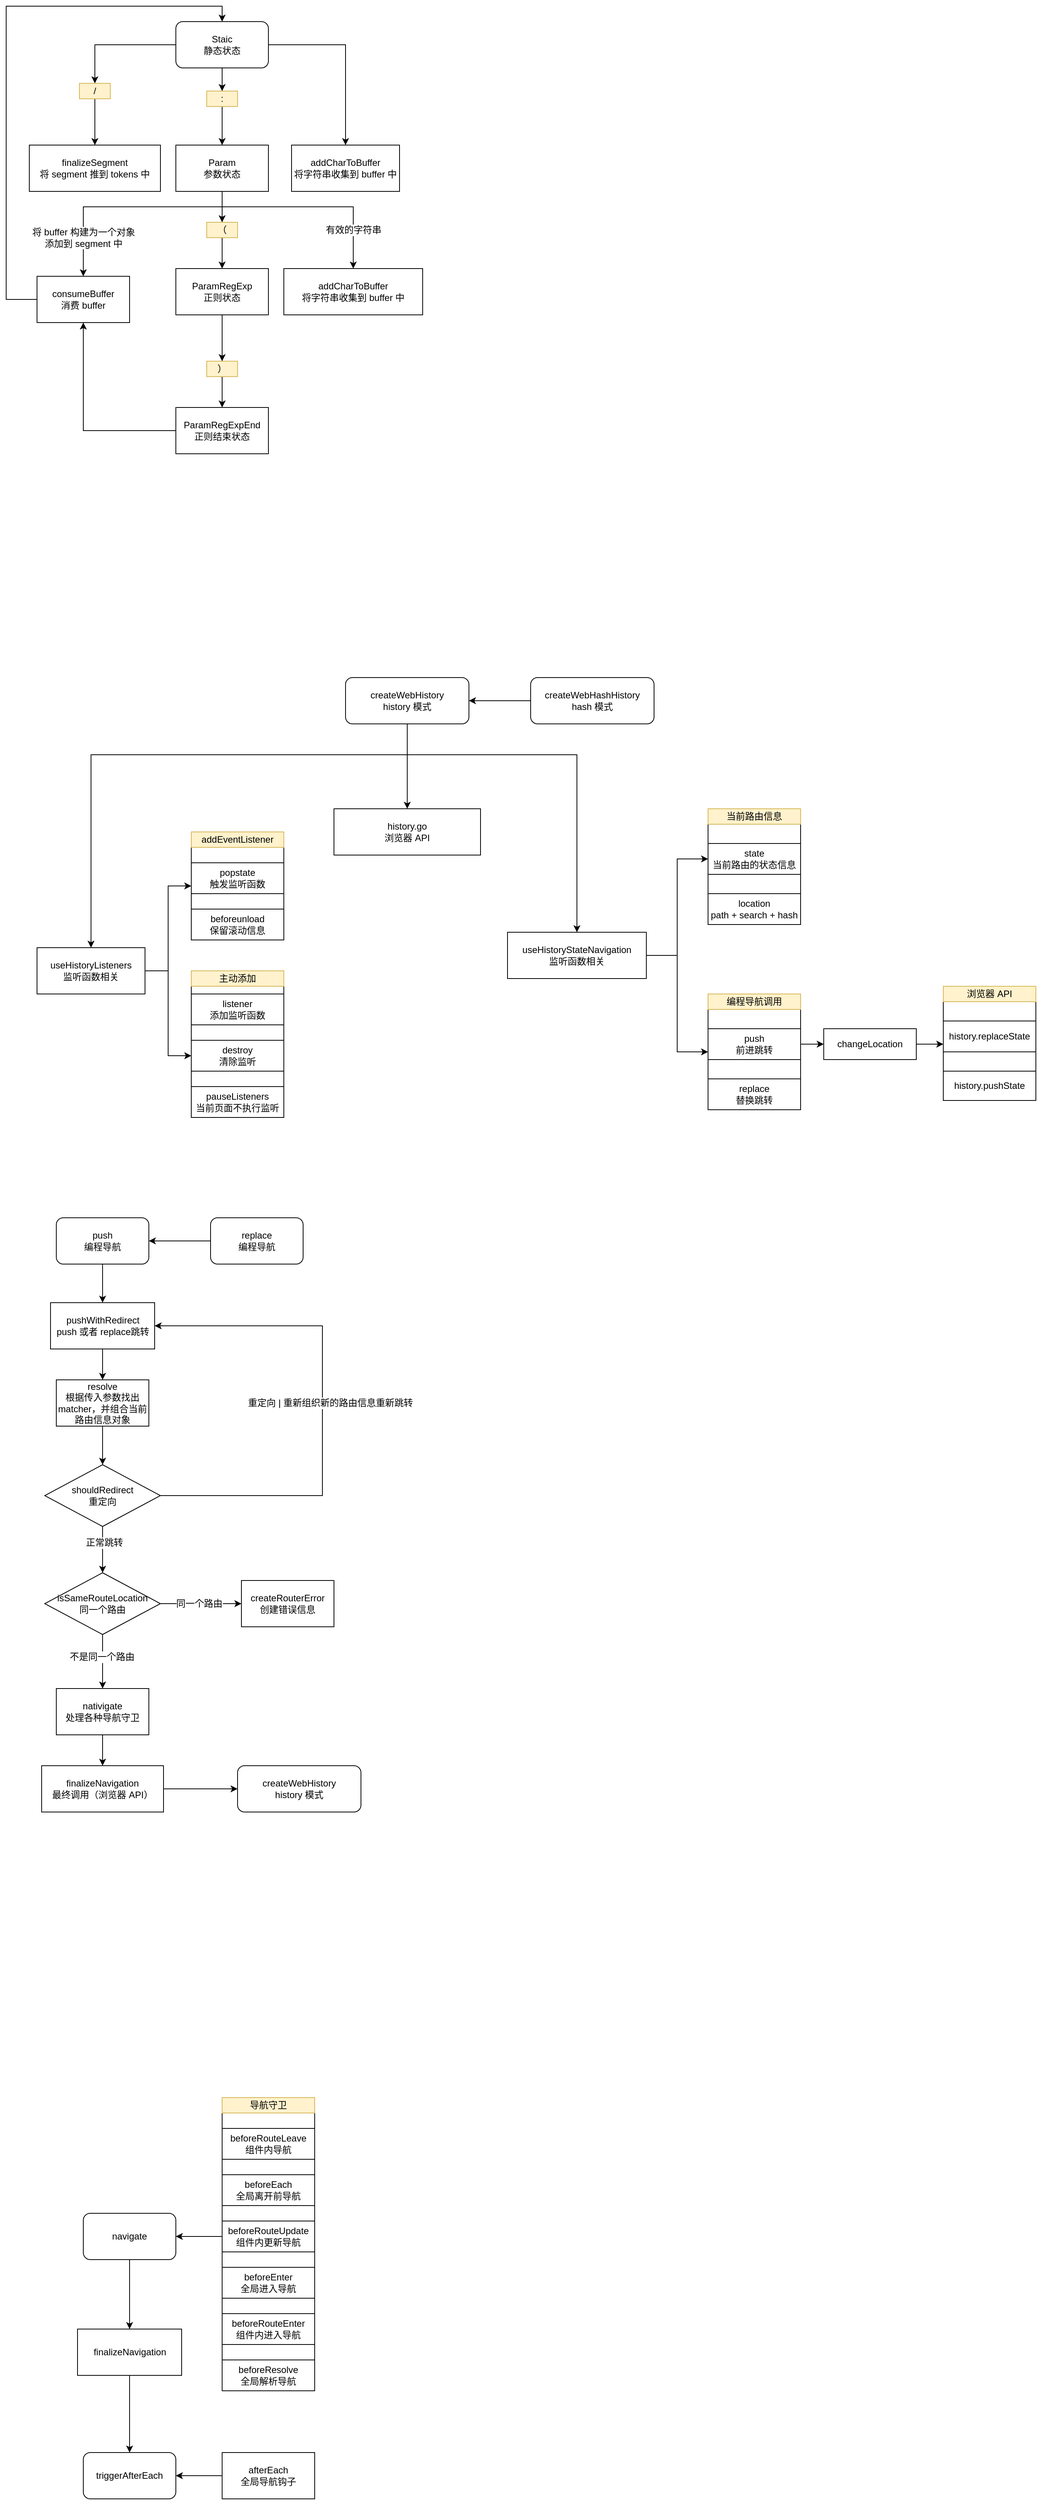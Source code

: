 <mxfile version="12.2.4" pages="1"><diagram id="DKKe8HISkPIWoMFCMu3z" name="Page-1"><mxGraphModel dx="967" dy="812" grid="1" gridSize="10" guides="1" tooltips="1" connect="1" arrows="1" fold="1" page="1" pageScale="1" pageWidth="827" pageHeight="1169" math="0" shadow="0"><root><mxCell id="0"/><mxCell id="1" parent="0"/><mxCell id="4" style="edgeStyle=orthogonalEdgeStyle;rounded=0;orthogonalLoop=1;jettySize=auto;html=1;" parent="1" source="6" target="3" edge="1"><mxGeometry relative="1" as="geometry"/></mxCell><mxCell id="10" style="edgeStyle=orthogonalEdgeStyle;rounded=0;orthogonalLoop=1;jettySize=auto;html=1;" parent="1" source="11" target="9" edge="1"><mxGeometry relative="1" as="geometry"/></mxCell><mxCell id="14" style="edgeStyle=orthogonalEdgeStyle;rounded=0;orthogonalLoop=1;jettySize=auto;html=1;" parent="1" source="2" target="13" edge="1"><mxGeometry relative="1" as="geometry"/></mxCell><mxCell id="2" value="Staic&lt;br&gt;静态状态" style="rounded=1;whiteSpace=wrap;html=1;" parent="1" vertex="1"><mxGeometry x="240" y="190" width="120" height="60" as="geometry"/></mxCell><mxCell id="3" value="finalizeSegment&lt;br&gt;将 segment 推到 tokens 中" style="rounded=0;whiteSpace=wrap;html=1;" parent="1" vertex="1"><mxGeometry x="50" y="350" width="170" height="60" as="geometry"/></mxCell><mxCell id="6" value="/" style="text;html=1;strokeColor=#d6b656;fillColor=#fff2cc;align=center;verticalAlign=middle;whiteSpace=wrap;rounded=0;" parent="1" vertex="1"><mxGeometry x="115" y="270" width="40" height="20" as="geometry"/></mxCell><mxCell id="8" style="edgeStyle=orthogonalEdgeStyle;rounded=0;orthogonalLoop=1;jettySize=auto;html=1;" parent="1" source="2" target="6" edge="1"><mxGeometry relative="1" as="geometry"><mxPoint x="240" y="220" as="sourcePoint"/><mxPoint x="135" y="350" as="targetPoint"/></mxGeometry></mxCell><mxCell id="16" style="edgeStyle=orthogonalEdgeStyle;rounded=0;orthogonalLoop=1;jettySize=auto;html=1;entryX=0.5;entryY=0;entryDx=0;entryDy=0;" parent="1" source="17" target="15" edge="1"><mxGeometry relative="1" as="geometry"/></mxCell><mxCell id="21" style="edgeStyle=orthogonalEdgeStyle;rounded=0;orthogonalLoop=1;jettySize=auto;html=1;entryX=0.5;entryY=0;entryDx=0;entryDy=0;" parent="1" source="9" target="20" edge="1"><mxGeometry relative="1" as="geometry"><Array as="points"><mxPoint x="300" y="430"/><mxPoint x="470" y="430"/></Array></mxGeometry></mxCell><mxCell id="22" value="有效的字符串" style="text;html=1;resizable=0;points=[];align=center;verticalAlign=middle;labelBackgroundColor=#ffffff;" parent="21" vertex="1" connectable="0"><mxGeometry x="0.56" y="2" relative="1" as="geometry"><mxPoint x="-2" y="9" as="offset"/></mxGeometry></mxCell><mxCell id="24" style="edgeStyle=orthogonalEdgeStyle;rounded=0;orthogonalLoop=1;jettySize=auto;html=1;entryX=0.5;entryY=0;entryDx=0;entryDy=0;" parent="1" source="9" target="23" edge="1"><mxGeometry relative="1" as="geometry"><Array as="points"><mxPoint x="300" y="430"/><mxPoint x="120" y="430"/></Array></mxGeometry></mxCell><mxCell id="26" value="将 buffer 构建为一个对象&lt;br&gt;添加到 segment 中" style="text;html=1;resizable=0;points=[];align=center;verticalAlign=middle;labelBackgroundColor=#ffffff;" parent="24" vertex="1" connectable="0"><mxGeometry x="0.572" y="-3" relative="1" as="geometry"><mxPoint x="3" y="12" as="offset"/></mxGeometry></mxCell><mxCell id="9" value="Param&lt;br&gt;参数状态" style="rounded=0;whiteSpace=wrap;html=1;" parent="1" vertex="1"><mxGeometry x="240" y="350" width="120" height="60" as="geometry"/></mxCell><mxCell id="11" value=":" style="text;html=1;strokeColor=#d6b656;fillColor=#fff2cc;align=center;verticalAlign=middle;whiteSpace=wrap;rounded=0;" parent="1" vertex="1"><mxGeometry x="280" y="280" width="40" height="20" as="geometry"/></mxCell><mxCell id="12" style="edgeStyle=orthogonalEdgeStyle;rounded=0;orthogonalLoop=1;jettySize=auto;html=1;" parent="1" source="2" target="11" edge="1"><mxGeometry relative="1" as="geometry"><mxPoint x="300" y="250" as="sourcePoint"/><mxPoint x="300" y="350" as="targetPoint"/></mxGeometry></mxCell><mxCell id="13" value="addCharToBuffer&lt;br&gt;将字符串收集到 buffer 中" style="rounded=0;whiteSpace=wrap;html=1;" parent="1" vertex="1"><mxGeometry x="390" y="350" width="140" height="60" as="geometry"/></mxCell><mxCell id="30" style="edgeStyle=orthogonalEdgeStyle;rounded=0;orthogonalLoop=1;jettySize=auto;html=1;" parent="1" source="31" target="29" edge="1"><mxGeometry relative="1" as="geometry"/></mxCell><mxCell id="15" value="ParamRegExp&lt;br&gt;正则状态" style="rounded=0;whiteSpace=wrap;html=1;" parent="1" vertex="1"><mxGeometry x="240" y="510" width="120" height="60" as="geometry"/></mxCell><mxCell id="17" value="（" style="text;html=1;strokeColor=#d6b656;fillColor=#fff2cc;align=center;verticalAlign=middle;whiteSpace=wrap;rounded=0;" parent="1" vertex="1"><mxGeometry x="280" y="450" width="40" height="20" as="geometry"/></mxCell><mxCell id="18" style="edgeStyle=orthogonalEdgeStyle;rounded=0;orthogonalLoop=1;jettySize=auto;html=1;entryX=0.5;entryY=0;entryDx=0;entryDy=0;" parent="1" source="9" target="17" edge="1"><mxGeometry relative="1" as="geometry"><mxPoint x="300" y="410" as="sourcePoint"/><mxPoint x="250" y="500" as="targetPoint"/></mxGeometry></mxCell><mxCell id="20" value="addCharToBuffer&lt;br&gt;将字符串收集到 buffer 中" style="rounded=0;whiteSpace=wrap;html=1;" parent="1" vertex="1"><mxGeometry x="380" y="510" width="180" height="60" as="geometry"/></mxCell><mxCell id="28" style="edgeStyle=orthogonalEdgeStyle;rounded=0;orthogonalLoop=1;jettySize=auto;html=1;entryX=0.5;entryY=0;entryDx=0;entryDy=0;" parent="1" source="23" target="2" edge="1"><mxGeometry relative="1" as="geometry"><Array as="points"><mxPoint x="20" y="550"/><mxPoint x="20" y="170"/><mxPoint x="300" y="170"/></Array></mxGeometry></mxCell><mxCell id="23" value="consumeBuffer&lt;br&gt;消费 buffer" style="rounded=0;whiteSpace=wrap;html=1;" parent="1" vertex="1"><mxGeometry x="60" y="520" width="120" height="60" as="geometry"/></mxCell><mxCell id="33" style="edgeStyle=orthogonalEdgeStyle;rounded=0;orthogonalLoop=1;jettySize=auto;html=1;entryX=0.5;entryY=1;entryDx=0;entryDy=0;exitX=0;exitY=0.5;exitDx=0;exitDy=0;" parent="1" source="29" target="23" edge="1"><mxGeometry relative="1" as="geometry"><mxPoint x="120" y="590" as="targetPoint"/><Array as="points"><mxPoint x="120" y="720"/></Array></mxGeometry></mxCell><mxCell id="29" value="&lt;span&gt;ParamRegExpEnd&lt;br&gt;正则结束状态&lt;br&gt;&lt;/span&gt;" style="rounded=0;whiteSpace=wrap;html=1;" parent="1" vertex="1"><mxGeometry x="240" y="690" width="120" height="60" as="geometry"/></mxCell><mxCell id="31" value="）" style="text;html=1;strokeColor=#d6b656;fillColor=#fff2cc;align=center;verticalAlign=middle;whiteSpace=wrap;rounded=0;" parent="1" vertex="1"><mxGeometry x="280" y="630" width="40" height="20" as="geometry"/></mxCell><mxCell id="32" style="edgeStyle=orthogonalEdgeStyle;rounded=0;orthogonalLoop=1;jettySize=auto;html=1;" parent="1" source="15" target="31" edge="1"><mxGeometry relative="1" as="geometry"><mxPoint x="300" y="570" as="sourcePoint"/><mxPoint x="180" y="630" as="targetPoint"/></mxGeometry></mxCell><mxCell id="84" style="edgeStyle=orthogonalEdgeStyle;rounded=0;orthogonalLoop=1;jettySize=auto;html=1;" parent="1" target="37" edge="1"><mxGeometry relative="1" as="geometry"><mxPoint x="540" y="1100" as="sourcePoint"/><Array as="points"><mxPoint x="540" y="1140"/><mxPoint x="130" y="1140"/></Array></mxGeometry></mxCell><mxCell id="85" style="edgeStyle=orthogonalEdgeStyle;rounded=0;orthogonalLoop=1;jettySize=auto;html=1;" parent="1" target="38" edge="1"><mxGeometry relative="1" as="geometry"><mxPoint x="540" y="1100" as="sourcePoint"/><Array as="points"><mxPoint x="540" y="1140"/><mxPoint x="760" y="1140"/></Array></mxGeometry></mxCell><mxCell id="110" style="edgeStyle=orthogonalEdgeStyle;rounded=0;orthogonalLoop=1;jettySize=auto;html=1;" parent="1" source="34" target="108" edge="1"><mxGeometry relative="1" as="geometry"/></mxCell><mxCell id="34" value="createWebHistory&lt;br&gt;history 模式" style="rounded=1;whiteSpace=wrap;html=1;" parent="1" vertex="1"><mxGeometry x="460" y="1040" width="160" height="60" as="geometry"/></mxCell><mxCell id="36" style="edgeStyle=orthogonalEdgeStyle;rounded=0;orthogonalLoop=1;jettySize=auto;html=1;entryX=1;entryY=0.5;entryDx=0;entryDy=0;" parent="1" source="35" target="34" edge="1"><mxGeometry relative="1" as="geometry"/></mxCell><mxCell id="35" value="createWebHashHistory&lt;br&gt;hash 模式" style="rounded=1;whiteSpace=wrap;html=1;" parent="1" vertex="1"><mxGeometry x="700" y="1040" width="160" height="60" as="geometry"/></mxCell><mxCell id="55" value="" style="group" parent="1" vertex="1" connectable="0"><mxGeometry x="60" y="1240" width="320" height="370" as="geometry"/></mxCell><mxCell id="37" value="useHistoryListeners&lt;br&gt;监听函数相关" style="rounded=0;whiteSpace=wrap;html=1;" parent="55" vertex="1"><mxGeometry y="150" width="140" height="60" as="geometry"/></mxCell><mxCell id="46" value="" style="group" parent="55" vertex="1" connectable="0"><mxGeometry x="200" width="120" height="140" as="geometry"/></mxCell><mxCell id="44" value="" style="rounded=0;whiteSpace=wrap;html=1;" parent="46" vertex="1"><mxGeometry width="120" height="140" as="geometry"/></mxCell><mxCell id="42" value="popstate&lt;br&gt;触发监听函数" style="rounded=0;whiteSpace=wrap;html=1;" parent="46" vertex="1"><mxGeometry y="40" width="120" height="40" as="geometry"/></mxCell><mxCell id="43" value="beforeunload&lt;br&gt;保留滚动信息" style="rounded=0;whiteSpace=wrap;html=1;" parent="46" vertex="1"><mxGeometry y="100" width="120" height="40" as="geometry"/></mxCell><mxCell id="45" value="addEventListener" style="text;html=1;strokeColor=#d6b656;fillColor=#fff2cc;align=center;verticalAlign=middle;whiteSpace=wrap;rounded=0;" parent="46" vertex="1"><mxGeometry width="120" height="20" as="geometry"/></mxCell><mxCell id="53" style="edgeStyle=orthogonalEdgeStyle;rounded=0;orthogonalLoop=1;jettySize=auto;html=1;entryX=0;entryY=0.75;entryDx=0;entryDy=0;" parent="55" source="37" target="42" edge="1"><mxGeometry relative="1" as="geometry"/></mxCell><mxCell id="52" value="" style="group" parent="55" vertex="1" connectable="0"><mxGeometry x="200" y="180" width="120" height="190" as="geometry"/></mxCell><mxCell id="50" value="" style="rounded=0;whiteSpace=wrap;html=1;" parent="52" vertex="1"><mxGeometry width="120" height="190" as="geometry"/></mxCell><mxCell id="47" value="listener&lt;br&gt;添加监听函数" style="rounded=0;whiteSpace=wrap;html=1;" parent="52" vertex="1"><mxGeometry y="30" width="120" height="40" as="geometry"/></mxCell><mxCell id="48" value="destroy&lt;br&gt;清除监听" style="rounded=0;whiteSpace=wrap;html=1;" parent="52" vertex="1"><mxGeometry y="90" width="120" height="40" as="geometry"/></mxCell><mxCell id="49" value="pauseListeners&lt;br&gt;当前页面不执行监听" style="rounded=0;whiteSpace=wrap;html=1;" parent="52" vertex="1"><mxGeometry y="150" width="120" height="40" as="geometry"/></mxCell><mxCell id="51" value="主动添加" style="text;html=1;strokeColor=#d6b656;fillColor=#fff2cc;align=center;verticalAlign=middle;whiteSpace=wrap;rounded=0;" parent="52" vertex="1"><mxGeometry width="120" height="20" as="geometry"/></mxCell><mxCell id="54" style="edgeStyle=orthogonalEdgeStyle;rounded=0;orthogonalLoop=1;jettySize=auto;html=1;entryX=0;entryY=0.5;entryDx=0;entryDy=0;" parent="55" source="37" target="48" edge="1"><mxGeometry relative="1" as="geometry"/></mxCell><mxCell id="83" value="" style="group" parent="1" vertex="1" connectable="0"><mxGeometry x="670" y="1210" width="685" height="390" as="geometry"/></mxCell><mxCell id="81" value="" style="group" parent="83" vertex="1" connectable="0"><mxGeometry width="685" height="390" as="geometry"/></mxCell><mxCell id="75" value="" style="rounded=0;whiteSpace=wrap;html=1;" parent="81" vertex="1"><mxGeometry x="565" y="230.5" width="120" height="143" as="geometry"/></mxCell><mxCell id="68" value="" style="group" parent="81" vertex="1" connectable="0"><mxGeometry width="380" height="390" as="geometry"/></mxCell><mxCell id="38" value="useHistoryStateNavigation&lt;br&gt;监听函数相关" style="rounded=0;whiteSpace=wrap;html=1;" parent="68" vertex="1"><mxGeometry y="160" width="180" height="60" as="geometry"/></mxCell><mxCell id="60" value="" style="group" parent="68" vertex="1" connectable="0"><mxGeometry x="260" y="240" width="120" height="150" as="geometry"/></mxCell><mxCell id="58" value="" style="rounded=0;whiteSpace=wrap;html=1;" parent="60" vertex="1"><mxGeometry width="120" height="150" as="geometry"/></mxCell><mxCell id="39" value="push&lt;br&gt;前进跳转" style="rounded=0;whiteSpace=wrap;html=1;" parent="60" vertex="1"><mxGeometry y="45" width="120" height="40" as="geometry"/></mxCell><mxCell id="56" value="replace&lt;br&gt;替换跳转" style="rounded=0;whiteSpace=wrap;html=1;" parent="60" vertex="1"><mxGeometry y="110" width="120" height="40" as="geometry"/></mxCell><mxCell id="59" value="编程导航调用" style="text;html=1;strokeColor=#d6b656;fillColor=#fff2cc;align=center;verticalAlign=middle;whiteSpace=wrap;rounded=0;" parent="60" vertex="1"><mxGeometry width="120" height="20" as="geometry"/></mxCell><mxCell id="67" style="edgeStyle=orthogonalEdgeStyle;rounded=0;orthogonalLoop=1;jettySize=auto;html=1;entryX=0;entryY=0.75;entryDx=0;entryDy=0;" parent="68" source="38" target="39" edge="1"><mxGeometry relative="1" as="geometry"/></mxCell><mxCell id="65" value="" style="group" parent="68" vertex="1" connectable="0"><mxGeometry x="260" width="120" height="150" as="geometry"/></mxCell><mxCell id="63" value="" style="rounded=0;whiteSpace=wrap;html=1;" parent="65" vertex="1"><mxGeometry width="120" height="150" as="geometry"/></mxCell><mxCell id="61" value="state&lt;span style=&quot;color: rgba(0 , 0 , 0 , 0) ; font-family: monospace ; font-size: 0px&quot;&gt;%3CmxGraphModel%3E%3Croot%3E%3CmxCell%20id%3D%220%22%2F%3E%3CmxCell%20id%3D%221%22%20parent%3D%220%22%2F%3E%3CmxCell%20id%3D%222%22%20value%3D%22history.replaceState%22%20style%3D%22rounded%3D0%3BwhiteSpace%3Dwrap%3Bhtml%3D1%3B%22%20vertex%3D%221%22%20parent%3D%221%22%3E%3CmxGeometry%20x%3D%22570%22%20y%3D%221340%22%20width%3D%22120%22%20height%3D%2240%22%20as%3D%22geometry%22%2F%3E%3C%2FmxCell%3E%3C%2Froot%3E%3C%2FmxGraphModel%3E&lt;/span&gt;&lt;br&gt;当前路由的状态信息" style="rounded=0;whiteSpace=wrap;html=1;" parent="65" vertex="1"><mxGeometry y="45" width="120" height="40" as="geometry"/></mxCell><mxCell id="62" value="location&lt;br&gt;path + search + hash" style="rounded=0;whiteSpace=wrap;html=1;" parent="65" vertex="1"><mxGeometry y="110" width="120" height="40" as="geometry"/></mxCell><mxCell id="64" value="当前路由信息" style="text;html=1;strokeColor=#d6b656;fillColor=#fff2cc;align=center;verticalAlign=middle;whiteSpace=wrap;rounded=0;" parent="65" vertex="1"><mxGeometry width="120" height="20" as="geometry"/></mxCell><mxCell id="66" style="edgeStyle=orthogonalEdgeStyle;rounded=0;orthogonalLoop=1;jettySize=auto;html=1;entryX=0;entryY=0.5;entryDx=0;entryDy=0;" parent="68" source="38" target="61" edge="1"><mxGeometry relative="1" as="geometry"/></mxCell><mxCell id="69" value="changeLocation" style="rounded=0;whiteSpace=wrap;html=1;" parent="81" vertex="1"><mxGeometry x="410" y="285" width="120" height="40" as="geometry"/></mxCell><mxCell id="70" value="history.replaceState" style="rounded=0;whiteSpace=wrap;html=1;" parent="81" vertex="1"><mxGeometry x="565" y="275" width="120" height="40" as="geometry"/></mxCell><mxCell id="71" value="history.pushState" style="rounded=0;whiteSpace=wrap;html=1;" parent="81" vertex="1"><mxGeometry x="565" y="340" width="120" height="38" as="geometry"/></mxCell><mxCell id="80" style="edgeStyle=orthogonalEdgeStyle;rounded=0;orthogonalLoop=1;jettySize=auto;html=1;entryX=0;entryY=0.75;entryDx=0;entryDy=0;" parent="81" source="69" target="70" edge="1"><mxGeometry relative="1" as="geometry"/></mxCell><mxCell id="74" style="edgeStyle=orthogonalEdgeStyle;rounded=0;orthogonalLoop=1;jettySize=auto;html=1;" parent="81" source="39" target="69" edge="1"><mxGeometry relative="1" as="geometry"/></mxCell><mxCell id="76" value="浏览器 API" style="text;html=1;strokeColor=#d6b656;fillColor=#fff2cc;align=center;verticalAlign=middle;whiteSpace=wrap;rounded=0;" parent="81" vertex="1"><mxGeometry x="565" y="230" width="120" height="20" as="geometry"/></mxCell><mxCell id="108" value="history.go&lt;br&gt;浏览器 API" style="rounded=0;whiteSpace=wrap;html=1;" parent="1" vertex="1"><mxGeometry x="445" y="1210" width="190" height="60" as="geometry"/></mxCell><mxCell id="115" style="edgeStyle=orthogonalEdgeStyle;rounded=0;orthogonalLoop=1;jettySize=auto;html=1;" parent="1" source="111" target="114" edge="1"><mxGeometry relative="1" as="geometry"/></mxCell><mxCell id="111" value="push&lt;br&gt;编程导航" style="rounded=1;whiteSpace=wrap;html=1;" parent="1" vertex="1"><mxGeometry x="85" y="1740" width="120" height="60" as="geometry"/></mxCell><mxCell id="113" style="edgeStyle=orthogonalEdgeStyle;rounded=0;orthogonalLoop=1;jettySize=auto;html=1;" parent="1" source="112" target="111" edge="1"><mxGeometry relative="1" as="geometry"/></mxCell><mxCell id="112" value="replace&lt;br&gt;编程导航" style="rounded=1;whiteSpace=wrap;html=1;" parent="1" vertex="1"><mxGeometry x="285" y="1740" width="120" height="60" as="geometry"/></mxCell><mxCell id="117" style="edgeStyle=orthogonalEdgeStyle;rounded=0;orthogonalLoop=1;jettySize=auto;html=1;entryX=0.5;entryY=0;entryDx=0;entryDy=0;" parent="1" source="114" target="116" edge="1"><mxGeometry relative="1" as="geometry"/></mxCell><mxCell id="114" value="pushWithRedirect&lt;br&gt;push 或者 replace跳转" style="rounded=0;whiteSpace=wrap;html=1;" parent="1" vertex="1"><mxGeometry x="77.5" y="1850" width="135" height="60" as="geometry"/></mxCell><mxCell id="119" style="edgeStyle=orthogonalEdgeStyle;rounded=0;orthogonalLoop=1;jettySize=auto;html=1;" parent="1" source="116" target="118" edge="1"><mxGeometry relative="1" as="geometry"/></mxCell><mxCell id="116" value="resolve&lt;br&gt;根据传入参数找出 matcher，并组合当前路由信息对象" style="rounded=0;whiteSpace=wrap;html=1;" parent="1" vertex="1"><mxGeometry x="85" y="1950" width="120" height="60" as="geometry"/></mxCell><mxCell id="122" style="edgeStyle=orthogonalEdgeStyle;rounded=0;orthogonalLoop=1;jettySize=auto;html=1;entryX=1;entryY=0.5;entryDx=0;entryDy=0;" parent="1" source="118" target="114" edge="1"><mxGeometry relative="1" as="geometry"><mxPoint x="300" y="2100" as="targetPoint"/><Array as="points"><mxPoint x="430" y="2100"/><mxPoint x="430" y="1880"/></Array></mxGeometry></mxCell><mxCell id="124" value="重定向 | 重新组织新的路由信息重新跳转" style="text;html=1;resizable=0;points=[];align=center;verticalAlign=middle;labelBackgroundColor=#ffffff;" parent="122" vertex="1" connectable="0"><mxGeometry x="-0.806" y="1" relative="1" as="geometry"><mxPoint x="157" y="-119" as="offset"/></mxGeometry></mxCell><mxCell id="123" style="edgeStyle=orthogonalEdgeStyle;rounded=0;orthogonalLoop=1;jettySize=auto;html=1;" parent="1" source="118" target="126" edge="1"><mxGeometry relative="1" as="geometry"><mxPoint x="145" y="2190" as="targetPoint"/></mxGeometry></mxCell><mxCell id="125" value="正常跳转" style="text;html=1;resizable=0;points=[];align=center;verticalAlign=middle;labelBackgroundColor=#ffffff;" parent="123" vertex="1" connectable="0"><mxGeometry x="-0.313" y="2" relative="1" as="geometry"><mxPoint as="offset"/></mxGeometry></mxCell><mxCell id="118" value="shouldRedirect&lt;br&gt;重定向" style="rhombus;whiteSpace=wrap;html=1;" parent="1" vertex="1"><mxGeometry x="70" y="2060" width="150" height="80" as="geometry"/></mxCell><mxCell id="128" style="edgeStyle=orthogonalEdgeStyle;rounded=0;orthogonalLoop=1;jettySize=auto;html=1;entryX=0;entryY=0.5;entryDx=0;entryDy=0;" parent="1" source="126" target="127" edge="1"><mxGeometry relative="1" as="geometry"/></mxCell><mxCell id="129" value="同一个路由" style="text;html=1;resizable=0;points=[];align=center;verticalAlign=middle;labelBackgroundColor=#ffffff;" parent="128" vertex="1" connectable="0"><mxGeometry x="-0.297" y="-1" relative="1" as="geometry"><mxPoint x="13" y="-1" as="offset"/></mxGeometry></mxCell><mxCell id="131" style="edgeStyle=orthogonalEdgeStyle;rounded=0;orthogonalLoop=1;jettySize=auto;html=1;" parent="1" source="126" target="130" edge="1"><mxGeometry relative="1" as="geometry"/></mxCell><mxCell id="132" value="不是同一个路由" style="text;html=1;resizable=0;points=[];align=center;verticalAlign=middle;labelBackgroundColor=#ffffff;" parent="131" vertex="1" connectable="0"><mxGeometry x="-0.173" y="-1" relative="1" as="geometry"><mxPoint as="offset"/></mxGeometry></mxCell><mxCell id="126" value="isSameRouteLocation&lt;br&gt;同一个路由" style="rhombus;whiteSpace=wrap;html=1;" parent="1" vertex="1"><mxGeometry x="70" y="2200" width="150" height="80" as="geometry"/></mxCell><mxCell id="127" value="createRouterError&lt;br&gt;创建错误信息" style="rounded=0;whiteSpace=wrap;html=1;" parent="1" vertex="1"><mxGeometry x="325" y="2210" width="120" height="60" as="geometry"/></mxCell><mxCell id="137" style="edgeStyle=orthogonalEdgeStyle;rounded=0;orthogonalLoop=1;jettySize=auto;html=1;" parent="1" source="130" target="136" edge="1"><mxGeometry relative="1" as="geometry"/></mxCell><mxCell id="130" value="nativigate&lt;br&gt;处理各种导航守卫" style="rounded=0;whiteSpace=wrap;html=1;" parent="1" vertex="1"><mxGeometry x="85" y="2350" width="120" height="60" as="geometry"/></mxCell><mxCell id="139" style="edgeStyle=orthogonalEdgeStyle;rounded=0;orthogonalLoop=1;jettySize=auto;html=1;entryX=0;entryY=0.5;entryDx=0;entryDy=0;" parent="1" source="136" target="138" edge="1"><mxGeometry relative="1" as="geometry"/></mxCell><mxCell id="136" value="finalizeNavigation&lt;br&gt;最终调用（浏览器 API）" style="rounded=0;whiteSpace=wrap;html=1;" parent="1" vertex="1"><mxGeometry x="66" y="2450" width="158" height="60" as="geometry"/></mxCell><mxCell id="138" value="createWebHistory&lt;br&gt;history 模式" style="rounded=1;whiteSpace=wrap;html=1;" parent="1" vertex="1"><mxGeometry x="320" y="2450" width="160" height="60" as="geometry"/></mxCell><mxCell id="142" style="edgeStyle=orthogonalEdgeStyle;rounded=0;orthogonalLoop=1;jettySize=auto;html=1;" parent="1" source="140" target="141" edge="1"><mxGeometry relative="1" as="geometry"/></mxCell><mxCell id="140" value="navigate" style="rounded=1;whiteSpace=wrap;html=1;" parent="1" vertex="1"><mxGeometry x="120" y="3030" width="120" height="60" as="geometry"/></mxCell><mxCell id="144" style="edgeStyle=orthogonalEdgeStyle;rounded=0;orthogonalLoop=1;jettySize=auto;html=1;" parent="1" source="141" target="143" edge="1"><mxGeometry relative="1" as="geometry"/></mxCell><mxCell id="141" value="finalizeNavigation" style="rounded=0;whiteSpace=wrap;html=1;" parent="1" vertex="1"><mxGeometry x="112.5" y="3180" width="135" height="60" as="geometry"/></mxCell><mxCell id="143" value="triggerAfterEach" style="rounded=1;whiteSpace=wrap;html=1;" parent="1" vertex="1"><mxGeometry x="120" y="3340" width="120" height="60" as="geometry"/></mxCell><mxCell id="146" style="edgeStyle=orthogonalEdgeStyle;rounded=0;orthogonalLoop=1;jettySize=auto;html=1;" parent="1" source="145" target="143" edge="1"><mxGeometry relative="1" as="geometry"/></mxCell><mxCell id="145" value="afterEach&lt;br&gt;全局导航钩子" style="rounded=0;whiteSpace=wrap;html=1;" parent="1" vertex="1"><mxGeometry x="300" y="3340" width="120" height="60" as="geometry"/></mxCell><mxCell id="158" value="" style="group" parent="1" vertex="1" connectable="0"><mxGeometry x="300" y="2880" width="120" height="380" as="geometry"/></mxCell><mxCell id="156" value="" style="rounded=0;whiteSpace=wrap;html=1;" parent="158" vertex="1"><mxGeometry width="120" height="380" as="geometry"/></mxCell><mxCell id="148" value="beforeRouteLeave&lt;br&gt;组件内导航" style="rounded=0;whiteSpace=wrap;html=1;" parent="158" vertex="1"><mxGeometry y="40" width="120" height="40" as="geometry"/></mxCell><mxCell id="149" value="beforeEach&lt;br&gt;全局离开前导航" style="rounded=0;whiteSpace=wrap;html=1;" parent="158" vertex="1"><mxGeometry y="100" width="120" height="40" as="geometry"/></mxCell><mxCell id="150" value="beforeRouteUpdate&lt;br&gt;组件内更新导航" style="rounded=0;whiteSpace=wrap;html=1;" parent="158" vertex="1"><mxGeometry y="160" width="120" height="40" as="geometry"/></mxCell><mxCell id="151" value="beforeEnter&lt;br&gt;全局进入导航" style="rounded=0;whiteSpace=wrap;html=1;" parent="158" vertex="1"><mxGeometry y="220" width="120" height="40" as="geometry"/></mxCell><mxCell id="152" value="beforeRouteEnter&lt;br&gt;组件内进入导航" style="rounded=0;whiteSpace=wrap;html=1;" parent="158" vertex="1"><mxGeometry y="280" width="120" height="40" as="geometry"/></mxCell><mxCell id="153" value="beforeResolve&lt;br&gt;全局解析导航" style="rounded=0;whiteSpace=wrap;html=1;" parent="158" vertex="1"><mxGeometry y="340" width="120" height="40" as="geometry"/></mxCell><mxCell id="157" value="导航守卫" style="text;html=1;strokeColor=#d6b656;fillColor=#fff2cc;align=center;verticalAlign=middle;whiteSpace=wrap;rounded=0;" parent="158" vertex="1"><mxGeometry width="120" height="20" as="geometry"/></mxCell><mxCell id="159" style="edgeStyle=orthogonalEdgeStyle;rounded=0;orthogonalLoop=1;jettySize=auto;html=1;entryX=1;entryY=0.5;entryDx=0;entryDy=0;" parent="1" source="150" target="140" edge="1"><mxGeometry relative="1" as="geometry"/></mxCell></root></mxGraphModel></diagram></mxfile>